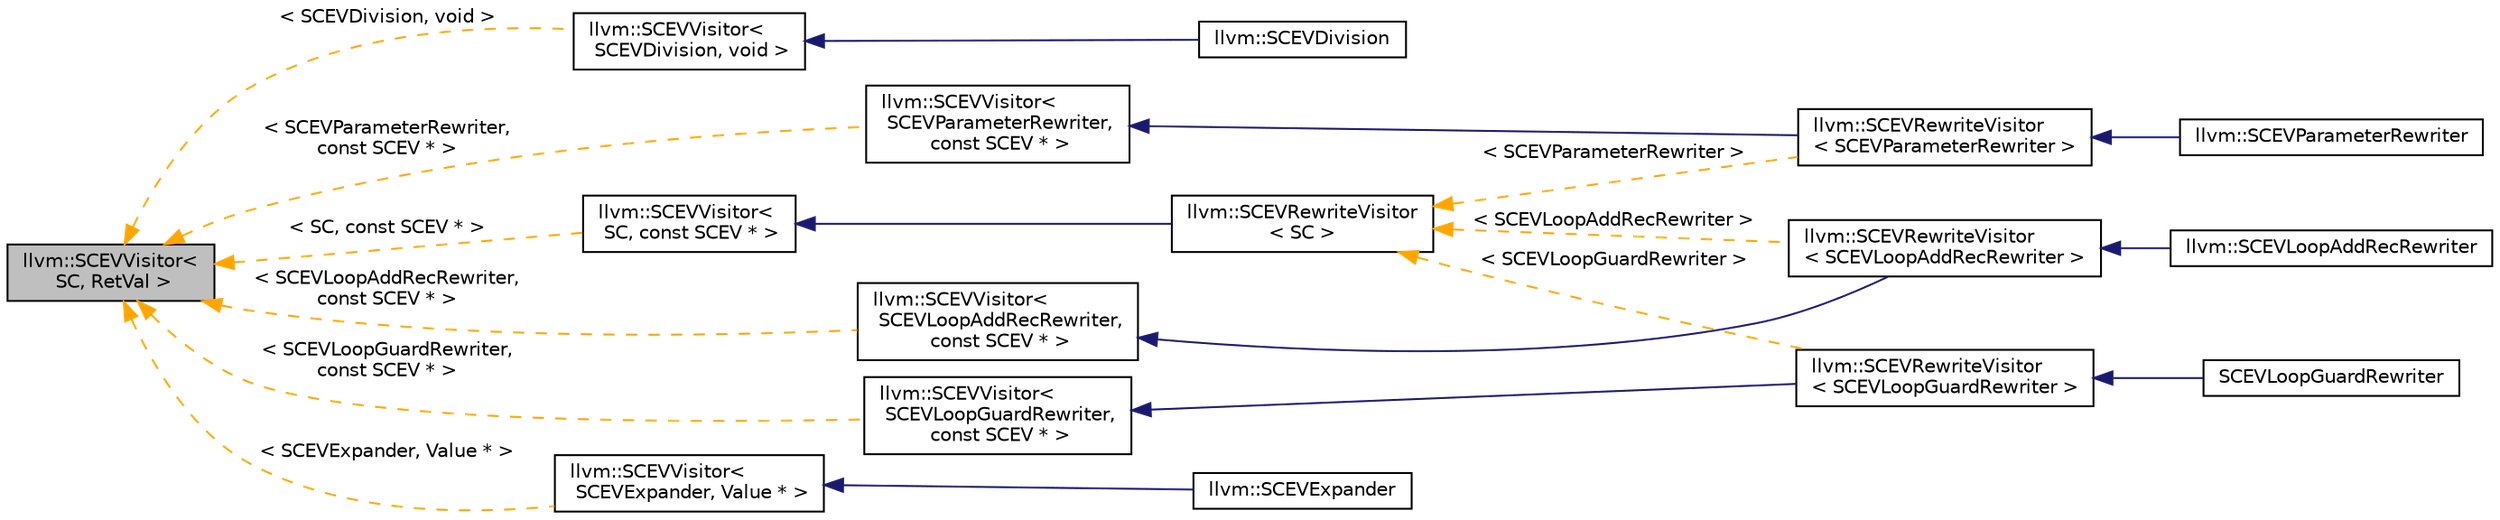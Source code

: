 digraph "llvm::SCEVVisitor&lt; SC, RetVal &gt;"
{
 // LATEX_PDF_SIZE
  bgcolor="transparent";
  edge [fontname="Helvetica",fontsize="10",labelfontname="Helvetica",labelfontsize="10"];
  node [fontname="Helvetica",fontsize="10",shape=record];
  rankdir="LR";
  Node1 [label="llvm::SCEVVisitor\<\l SC, RetVal \>",height=0.2,width=0.4,color="black", fillcolor="grey75", style="filled", fontcolor="black",tooltip="This class defines a simple visitor class that may be used for various SCEV analysis purposes."];
  Node1 -> Node2 [dir="back",color="orange",fontsize="10",style="dashed",label=" \< SCEVDivision, void \>" ,fontname="Helvetica"];
  Node2 [label="llvm::SCEVVisitor\<\l SCEVDivision, void \>",height=0.2,width=0.4,color="black",URL="$structllvm_1_1SCEVVisitor.html",tooltip=" "];
  Node2 -> Node3 [dir="back",color="midnightblue",fontsize="10",style="solid",fontname="Helvetica"];
  Node3 [label="llvm::SCEVDivision",height=0.2,width=0.4,color="black",URL="$structllvm_1_1SCEVDivision.html",tooltip=" "];
  Node1 -> Node4 [dir="back",color="orange",fontsize="10",style="dashed",label=" \< SC, const SCEV * \>" ,fontname="Helvetica"];
  Node4 [label="llvm::SCEVVisitor\<\l SC, const SCEV * \>",height=0.2,width=0.4,color="black",URL="$structllvm_1_1SCEVVisitor.html",tooltip=" "];
  Node4 -> Node5 [dir="back",color="midnightblue",fontsize="10",style="solid",fontname="Helvetica"];
  Node5 [label="llvm::SCEVRewriteVisitor\l\< SC \>",height=0.2,width=0.4,color="black",URL="$classllvm_1_1SCEVRewriteVisitor.html",tooltip="This visitor recursively visits a SCEV expression and re-writes it."];
  Node5 -> Node6 [dir="back",color="orange",fontsize="10",style="dashed",label=" \< SCEVParameterRewriter \>" ,fontname="Helvetica"];
  Node6 [label="llvm::SCEVRewriteVisitor\l\< SCEVParameterRewriter \>",height=0.2,width=0.4,color="black",URL="$classllvm_1_1SCEVRewriteVisitor.html",tooltip=" "];
  Node6 -> Node7 [dir="back",color="midnightblue",fontsize="10",style="solid",fontname="Helvetica"];
  Node7 [label="llvm::SCEVParameterRewriter",height=0.2,width=0.4,color="black",URL="$classllvm_1_1SCEVParameterRewriter.html",tooltip="The SCEVParameterRewriter takes a scalar evolution expression and updates the SCEVUnknown components ..."];
  Node5 -> Node8 [dir="back",color="orange",fontsize="10",style="dashed",label=" \< SCEVLoopAddRecRewriter \>" ,fontname="Helvetica"];
  Node8 [label="llvm::SCEVRewriteVisitor\l\< SCEVLoopAddRecRewriter \>",height=0.2,width=0.4,color="black",URL="$classllvm_1_1SCEVRewriteVisitor.html",tooltip=" "];
  Node8 -> Node9 [dir="back",color="midnightblue",fontsize="10",style="solid",fontname="Helvetica"];
  Node9 [label="llvm::SCEVLoopAddRecRewriter",height=0.2,width=0.4,color="black",URL="$classllvm_1_1SCEVLoopAddRecRewriter.html",tooltip="The SCEVLoopAddRecRewriter takes a scalar evolution expression and applies the Map (Loop -> SCEV) to ..."];
  Node5 -> Node10 [dir="back",color="orange",fontsize="10",style="dashed",label=" \< SCEVLoopGuardRewriter \>" ,fontname="Helvetica"];
  Node10 [label="llvm::SCEVRewriteVisitor\l\< SCEVLoopGuardRewriter \>",height=0.2,width=0.4,color="black",URL="$classllvm_1_1SCEVRewriteVisitor.html",tooltip=" "];
  Node10 -> Node11 [dir="back",color="midnightblue",fontsize="10",style="solid",fontname="Helvetica"];
  Node11 [label="SCEVLoopGuardRewriter",height=0.2,width=0.4,color="black",URL="$classSCEVLoopGuardRewriter.html",tooltip="A rewriter to replace SCEV expressions in Map with the corresponding entry in the map."];
  Node1 -> Node12 [dir="back",color="orange",fontsize="10",style="dashed",label=" \< SCEVLoopGuardRewriter,\l const SCEV * \>" ,fontname="Helvetica"];
  Node12 [label="llvm::SCEVVisitor\<\l SCEVLoopGuardRewriter,\l const SCEV * \>",height=0.2,width=0.4,color="black",URL="$structllvm_1_1SCEVVisitor.html",tooltip=" "];
  Node12 -> Node10 [dir="back",color="midnightblue",fontsize="10",style="solid",fontname="Helvetica"];
  Node1 -> Node13 [dir="back",color="orange",fontsize="10",style="dashed",label=" \< SCEVParameterRewriter,\l const SCEV * \>" ,fontname="Helvetica"];
  Node13 [label="llvm::SCEVVisitor\<\l SCEVParameterRewriter,\l const SCEV * \>",height=0.2,width=0.4,color="black",URL="$structllvm_1_1SCEVVisitor.html",tooltip=" "];
  Node13 -> Node6 [dir="back",color="midnightblue",fontsize="10",style="solid",fontname="Helvetica"];
  Node1 -> Node14 [dir="back",color="orange",fontsize="10",style="dashed",label=" \< SCEVExpander, Value * \>" ,fontname="Helvetica"];
  Node14 [label="llvm::SCEVVisitor\<\l SCEVExpander, Value * \>",height=0.2,width=0.4,color="black",URL="$structllvm_1_1SCEVVisitor.html",tooltip=" "];
  Node14 -> Node15 [dir="back",color="midnightblue",fontsize="10",style="solid",fontname="Helvetica"];
  Node15 [label="llvm::SCEVExpander",height=0.2,width=0.4,color="black",URL="$classllvm_1_1SCEVExpander.html",tooltip="This class uses information about analyze scalars to rewrite expressions in canonical form."];
  Node1 -> Node16 [dir="back",color="orange",fontsize="10",style="dashed",label=" \< SCEVLoopAddRecRewriter,\l const SCEV * \>" ,fontname="Helvetica"];
  Node16 [label="llvm::SCEVVisitor\<\l SCEVLoopAddRecRewriter,\l const SCEV * \>",height=0.2,width=0.4,color="black",URL="$structllvm_1_1SCEVVisitor.html",tooltip=" "];
  Node16 -> Node8 [dir="back",color="midnightblue",fontsize="10",style="solid",fontname="Helvetica"];
}
